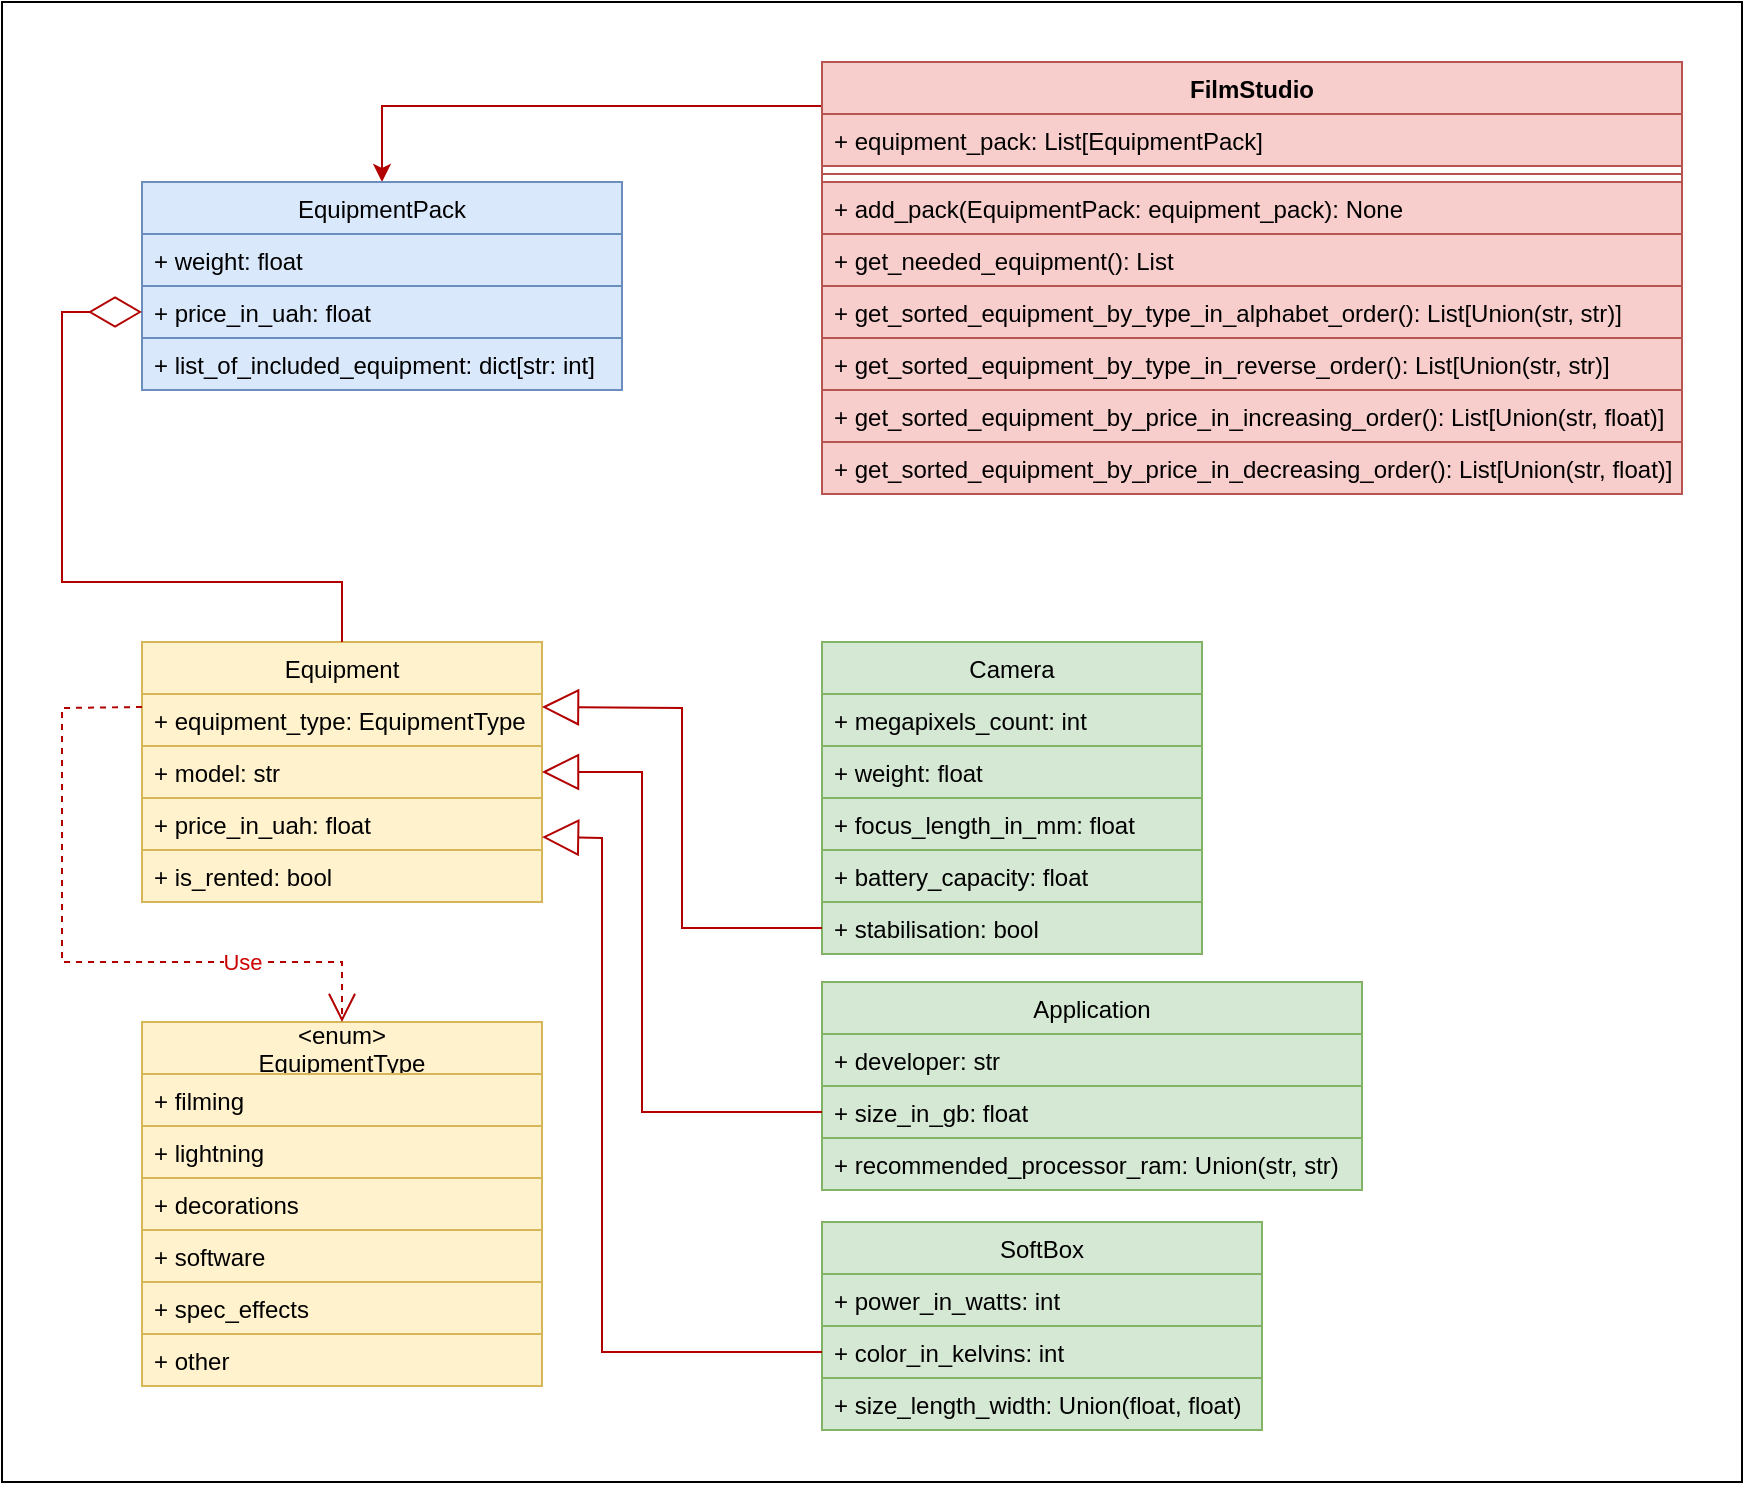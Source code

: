 <mxfile version="16.5.3" type="google"><diagram id="C5RBs43oDa-KdzZeNtuy" name="Page-1"><mxGraphModel dx="822" dy="2478" grid="1" gridSize="10" guides="1" tooltips="1" connect="1" arrows="1" fold="1" page="1" pageScale="1" pageWidth="827" pageHeight="1169" math="0" shadow="0"><root><mxCell id="WIyWlLk6GJQsqaUBKTNV-0"/><mxCell id="WIyWlLk6GJQsqaUBKTNV-1" parent="WIyWlLk6GJQsqaUBKTNV-0"/><mxCell id="SQfQne27zlel3ZCCm3UR-56" value="" style="rounded=0;whiteSpace=wrap;html=1;fontColor=#CC0000;fillColor=none;" vertex="1" parent="WIyWlLk6GJQsqaUBKTNV-1"><mxGeometry x="110" y="-20" width="870" height="740" as="geometry"/></mxCell><mxCell id="SQfQne27zlel3ZCCm3UR-47" style="edgeStyle=orthogonalEdgeStyle;rounded=0;orthogonalLoop=1;jettySize=auto;html=1;exitX=0;exitY=0.25;exitDx=0;exitDy=0;entryX=0.5;entryY=0;entryDx=0;entryDy=0;fillColor=#e51400;strokeColor=#B20000;" edge="1" parent="WIyWlLk6GJQsqaUBKTNV-1" source="SQfQne27zlel3ZCCm3UR-0" target="SQfQne27zlel3ZCCm3UR-36"><mxGeometry relative="1" as="geometry"><mxPoint x="280" y="90" as="targetPoint"/><Array as="points"><mxPoint x="520" y="32"/><mxPoint x="300" y="32"/></Array></mxGeometry></mxCell><mxCell id="SQfQne27zlel3ZCCm3UR-0" value="FilmStudio" style="swimlane;fontStyle=1;align=center;verticalAlign=top;childLayout=stackLayout;horizontal=1;startSize=26;horizontalStack=0;resizeParent=1;resizeParentMax=0;resizeLast=0;collapsible=1;marginBottom=0;fillColor=#f8cecc;strokeColor=#b85450;" vertex="1" parent="WIyWlLk6GJQsqaUBKTNV-1"><mxGeometry x="520" y="10" width="430" height="216" as="geometry"/></mxCell><mxCell id="SQfQne27zlel3ZCCm3UR-1" value="+ equipment_pack: List[EquipmentPack]" style="text;strokeColor=#b85450;fillColor=#f8cecc;align=left;verticalAlign=top;spacingLeft=4;spacingRight=4;overflow=hidden;rotatable=0;points=[[0,0.5],[1,0.5]];portConstraint=eastwest;" vertex="1" parent="SQfQne27zlel3ZCCm3UR-0"><mxGeometry y="26" width="430" height="26" as="geometry"/></mxCell><mxCell id="SQfQne27zlel3ZCCm3UR-2" value="" style="line;strokeWidth=1;fillColor=#f8cecc;align=left;verticalAlign=middle;spacingTop=-1;spacingLeft=3;spacingRight=3;rotatable=0;labelPosition=right;points=[];portConstraint=eastwest;strokeColor=#b85450;" vertex="1" parent="SQfQne27zlel3ZCCm3UR-0"><mxGeometry y="52" width="430" height="8" as="geometry"/></mxCell><mxCell id="SQfQne27zlel3ZCCm3UR-3" value="+ add_pack(EquipmentPack: equipment_pack): None" style="text;strokeColor=#b85450;fillColor=#f8cecc;align=left;verticalAlign=top;spacingLeft=4;spacingRight=4;overflow=hidden;rotatable=0;points=[[0,0.5],[1,0.5]];portConstraint=eastwest;" vertex="1" parent="SQfQne27zlel3ZCCm3UR-0"><mxGeometry y="60" width="430" height="26" as="geometry"/></mxCell><mxCell id="SQfQne27zlel3ZCCm3UR-48" value="+ get_needed_equipment(): List" style="text;strokeColor=#b85450;fillColor=#f8cecc;align=left;verticalAlign=top;spacingLeft=4;spacingRight=4;overflow=hidden;rotatable=0;points=[[0,0.5],[1,0.5]];portConstraint=eastwest;" vertex="1" parent="SQfQne27zlel3ZCCm3UR-0"><mxGeometry y="86" width="430" height="26" as="geometry"/></mxCell><mxCell id="SQfQne27zlel3ZCCm3UR-49" value="+ get_sorted_equipment_by_type_in_alphabet_order(): List[Union(str, str)]" style="text;strokeColor=#b85450;fillColor=#f8cecc;align=left;verticalAlign=top;spacingLeft=4;spacingRight=4;overflow=hidden;rotatable=0;points=[[0,0.5],[1,0.5]];portConstraint=eastwest;" vertex="1" parent="SQfQne27zlel3ZCCm3UR-0"><mxGeometry y="112" width="430" height="26" as="geometry"/></mxCell><mxCell id="SQfQne27zlel3ZCCm3UR-53" value="+ get_sorted_equipment_by_type_in_reverse_order(): List[Union(str, str)]" style="text;strokeColor=#b85450;fillColor=#f8cecc;align=left;verticalAlign=top;spacingLeft=4;spacingRight=4;overflow=hidden;rotatable=0;points=[[0,0.5],[1,0.5]];portConstraint=eastwest;" vertex="1" parent="SQfQne27zlel3ZCCm3UR-0"><mxGeometry y="138" width="430" height="26" as="geometry"/></mxCell><mxCell id="SQfQne27zlel3ZCCm3UR-54" value="+ get_sorted_equipment_by_price_in_increasing_order(): List[Union(str, float)]" style="text;strokeColor=#b85450;fillColor=#f8cecc;align=left;verticalAlign=top;spacingLeft=4;spacingRight=4;overflow=hidden;rotatable=0;points=[[0,0.5],[1,0.5]];portConstraint=eastwest;" vertex="1" parent="SQfQne27zlel3ZCCm3UR-0"><mxGeometry y="164" width="430" height="26" as="geometry"/></mxCell><mxCell id="SQfQne27zlel3ZCCm3UR-55" value="+ get_sorted_equipment_by_price_in_decreasing_order(): List[Union(str, float)]" style="text;strokeColor=#b85450;fillColor=#f8cecc;align=left;verticalAlign=top;spacingLeft=4;spacingRight=4;overflow=hidden;rotatable=0;points=[[0,0.5],[1,0.5]];portConstraint=eastwest;" vertex="1" parent="SQfQne27zlel3ZCCm3UR-0"><mxGeometry y="190" width="430" height="26" as="geometry"/></mxCell><mxCell id="SQfQne27zlel3ZCCm3UR-5" value="Equipment" style="swimlane;fontStyle=0;childLayout=stackLayout;horizontal=1;startSize=26;fillColor=#fff2cc;horizontalStack=0;resizeParent=1;resizeParentMax=0;resizeLast=0;collapsible=1;marginBottom=0;strokeColor=#d6b656;" vertex="1" parent="WIyWlLk6GJQsqaUBKTNV-1"><mxGeometry x="180" y="300" width="200" height="130" as="geometry"/></mxCell><mxCell id="SQfQne27zlel3ZCCm3UR-8" value="+ equipment_type: EquipmentType" style="text;strokeColor=#d6b656;fillColor=#fff2cc;align=left;verticalAlign=top;spacingLeft=4;spacingRight=4;overflow=hidden;rotatable=0;points=[[0,0.5],[1,0.5]];portConstraint=eastwest;" vertex="1" parent="SQfQne27zlel3ZCCm3UR-5"><mxGeometry y="26" width="200" height="26" as="geometry"/></mxCell><mxCell id="SQfQne27zlel3ZCCm3UR-6" value="+ model: str" style="text;strokeColor=#d6b656;fillColor=#fff2cc;align=left;verticalAlign=top;spacingLeft=4;spacingRight=4;overflow=hidden;rotatable=0;points=[[0,0.5],[1,0.5]];portConstraint=eastwest;" vertex="1" parent="SQfQne27zlel3ZCCm3UR-5"><mxGeometry y="52" width="200" height="26" as="geometry"/></mxCell><mxCell id="SQfQne27zlel3ZCCm3UR-7" value="+ price_in_uah: float" style="text;strokeColor=#d6b656;fillColor=#fff2cc;align=left;verticalAlign=top;spacingLeft=4;spacingRight=4;overflow=hidden;rotatable=0;points=[[0,0.5],[1,0.5]];portConstraint=eastwest;" vertex="1" parent="SQfQne27zlel3ZCCm3UR-5"><mxGeometry y="78" width="200" height="26" as="geometry"/></mxCell><mxCell id="SQfQne27zlel3ZCCm3UR-15" value="+ is_rented: bool" style="text;strokeColor=#d6b656;fillColor=#fff2cc;align=left;verticalAlign=top;spacingLeft=4;spacingRight=4;overflow=hidden;rotatable=0;points=[[0,0.5],[1,0.5]];portConstraint=eastwest;" vertex="1" parent="SQfQne27zlel3ZCCm3UR-5"><mxGeometry y="104" width="200" height="26" as="geometry"/></mxCell><mxCell id="SQfQne27zlel3ZCCm3UR-9" value="&lt;enum&gt;&#10;EquipmentType" style="swimlane;fontStyle=0;childLayout=stackLayout;horizontal=1;startSize=26;fillColor=#fff2cc;horizontalStack=0;resizeParent=1;resizeParentMax=0;resizeLast=0;collapsible=1;marginBottom=0;strokeColor=#d6b656;" vertex="1" parent="WIyWlLk6GJQsqaUBKTNV-1"><mxGeometry x="180" y="490" width="200" height="182" as="geometry"/></mxCell><mxCell id="SQfQne27zlel3ZCCm3UR-10" value="+ filming" style="text;strokeColor=#d6b656;fillColor=#fff2cc;align=left;verticalAlign=top;spacingLeft=4;spacingRight=4;overflow=hidden;rotatable=0;points=[[0,0.5],[1,0.5]];portConstraint=eastwest;" vertex="1" parent="SQfQne27zlel3ZCCm3UR-9"><mxGeometry y="26" width="200" height="26" as="geometry"/></mxCell><mxCell id="SQfQne27zlel3ZCCm3UR-11" value="+ lightning" style="text;strokeColor=#d6b656;fillColor=#fff2cc;align=left;verticalAlign=top;spacingLeft=4;spacingRight=4;overflow=hidden;rotatable=0;points=[[0,0.5],[1,0.5]];portConstraint=eastwest;" vertex="1" parent="SQfQne27zlel3ZCCm3UR-9"><mxGeometry y="52" width="200" height="26" as="geometry"/></mxCell><mxCell id="SQfQne27zlel3ZCCm3UR-12" value="+ decorations" style="text;strokeColor=#d6b656;fillColor=#fff2cc;align=left;verticalAlign=top;spacingLeft=4;spacingRight=4;overflow=hidden;rotatable=0;points=[[0,0.5],[1,0.5]];portConstraint=eastwest;" vertex="1" parent="SQfQne27zlel3ZCCm3UR-9"><mxGeometry y="78" width="200" height="26" as="geometry"/></mxCell><mxCell id="SQfQne27zlel3ZCCm3UR-13" value="+ software" style="text;strokeColor=#d6b656;fillColor=#fff2cc;align=left;verticalAlign=top;spacingLeft=4;spacingRight=4;overflow=hidden;rotatable=0;points=[[0,0.5],[1,0.5]];portConstraint=eastwest;" vertex="1" parent="SQfQne27zlel3ZCCm3UR-9"><mxGeometry y="104" width="200" height="26" as="geometry"/></mxCell><mxCell id="SQfQne27zlel3ZCCm3UR-16" value="+ spec_effects" style="text;strokeColor=#d6b656;fillColor=#fff2cc;align=left;verticalAlign=top;spacingLeft=4;spacingRight=4;overflow=hidden;rotatable=0;points=[[0,0.5],[1,0.5]];portConstraint=eastwest;" vertex="1" parent="SQfQne27zlel3ZCCm3UR-9"><mxGeometry y="130" width="200" height="26" as="geometry"/></mxCell><mxCell id="SQfQne27zlel3ZCCm3UR-14" value="+ other" style="text;strokeColor=#d6b656;fillColor=#fff2cc;align=left;verticalAlign=top;spacingLeft=4;spacingRight=4;overflow=hidden;rotatable=0;points=[[0,0.5],[1,0.5]];portConstraint=eastwest;" vertex="1" parent="SQfQne27zlel3ZCCm3UR-9"><mxGeometry y="156" width="200" height="26" as="geometry"/></mxCell><mxCell id="SQfQne27zlel3ZCCm3UR-17" value="&lt;font color=&quot;#cc0000&quot;&gt;Use&lt;/font&gt;" style="endArrow=open;endSize=12;dashed=1;html=1;rounded=0;exitX=0;exitY=0.25;exitDx=0;exitDy=0;entryX=0.5;entryY=0;entryDx=0;entryDy=0;fillColor=#e51400;strokeColor=#B20000;" edge="1" parent="WIyWlLk6GJQsqaUBKTNV-1" source="SQfQne27zlel3ZCCm3UR-5" target="SQfQne27zlel3ZCCm3UR-9"><mxGeometry x="0.525" width="160" relative="1" as="geometry"><mxPoint x="260" y="450" as="sourcePoint"/><mxPoint x="160" y="600" as="targetPoint"/><Array as="points"><mxPoint x="140" y="333"/><mxPoint x="140" y="460"/><mxPoint x="280" y="460"/></Array><mxPoint as="offset"/></mxGeometry></mxCell><mxCell id="SQfQne27zlel3ZCCm3UR-18" value="Camera" style="swimlane;fontStyle=0;childLayout=stackLayout;horizontal=1;startSize=26;fillColor=#d5e8d4;horizontalStack=0;resizeParent=1;resizeParentMax=0;resizeLast=0;collapsible=1;marginBottom=0;strokeColor=#82b366;" vertex="1" parent="WIyWlLk6GJQsqaUBKTNV-1"><mxGeometry x="520" y="300" width="190" height="156" as="geometry"/></mxCell><mxCell id="SQfQne27zlel3ZCCm3UR-19" value="+ megapixels_count: int" style="text;strokeColor=#82b366;fillColor=#d5e8d4;align=left;verticalAlign=top;spacingLeft=4;spacingRight=4;overflow=hidden;rotatable=0;points=[[0,0.5],[1,0.5]];portConstraint=eastwest;" vertex="1" parent="SQfQne27zlel3ZCCm3UR-18"><mxGeometry y="26" width="190" height="26" as="geometry"/></mxCell><mxCell id="SQfQne27zlel3ZCCm3UR-20" value="+ weight: float" style="text;strokeColor=#82b366;fillColor=#d5e8d4;align=left;verticalAlign=top;spacingLeft=4;spacingRight=4;overflow=hidden;rotatable=0;points=[[0,0.5],[1,0.5]];portConstraint=eastwest;" vertex="1" parent="SQfQne27zlel3ZCCm3UR-18"><mxGeometry y="52" width="190" height="26" as="geometry"/></mxCell><mxCell id="SQfQne27zlel3ZCCm3UR-21" value="+ focus_length_in_mm: float" style="text;strokeColor=#82b366;fillColor=#d5e8d4;align=left;verticalAlign=top;spacingLeft=4;spacingRight=4;overflow=hidden;rotatable=0;points=[[0,0.5],[1,0.5]];portConstraint=eastwest;" vertex="1" parent="SQfQne27zlel3ZCCm3UR-18"><mxGeometry y="78" width="190" height="26" as="geometry"/></mxCell><mxCell id="SQfQne27zlel3ZCCm3UR-22" value="+ battery_capacity: float" style="text;strokeColor=#82b366;fillColor=#d5e8d4;align=left;verticalAlign=top;spacingLeft=4;spacingRight=4;overflow=hidden;rotatable=0;points=[[0,0.5],[1,0.5]];portConstraint=eastwest;" vertex="1" parent="SQfQne27zlel3ZCCm3UR-18"><mxGeometry y="104" width="190" height="26" as="geometry"/></mxCell><mxCell id="SQfQne27zlel3ZCCm3UR-23" value="+ stabilisation: bool" style="text;strokeColor=#82b366;fillColor=#d5e8d4;align=left;verticalAlign=top;spacingLeft=4;spacingRight=4;overflow=hidden;rotatable=0;points=[[0,0.5],[1,0.5]];portConstraint=eastwest;" vertex="1" parent="SQfQne27zlel3ZCCm3UR-18"><mxGeometry y="130" width="190" height="26" as="geometry"/></mxCell><mxCell id="SQfQne27zlel3ZCCm3UR-28" value="SoftBox" style="swimlane;fontStyle=0;childLayout=stackLayout;horizontal=1;startSize=26;fillColor=#d5e8d4;horizontalStack=0;resizeParent=1;resizeParentMax=0;resizeLast=0;collapsible=1;marginBottom=0;strokeColor=#82b366;" vertex="1" parent="WIyWlLk6GJQsqaUBKTNV-1"><mxGeometry x="520" y="590" width="220" height="104" as="geometry"/></mxCell><mxCell id="SQfQne27zlel3ZCCm3UR-29" value="+ power_in_watts: int" style="text;strokeColor=#82b366;fillColor=#d5e8d4;align=left;verticalAlign=top;spacingLeft=4;spacingRight=4;overflow=hidden;rotatable=0;points=[[0,0.5],[1,0.5]];portConstraint=eastwest;" vertex="1" parent="SQfQne27zlel3ZCCm3UR-28"><mxGeometry y="26" width="220" height="26" as="geometry"/></mxCell><mxCell id="SQfQne27zlel3ZCCm3UR-30" value="+ color_in_kelvins: int" style="text;strokeColor=#82b366;fillColor=#d5e8d4;align=left;verticalAlign=top;spacingLeft=4;spacingRight=4;overflow=hidden;rotatable=0;points=[[0,0.5],[1,0.5]];portConstraint=eastwest;" vertex="1" parent="SQfQne27zlel3ZCCm3UR-28"><mxGeometry y="52" width="220" height="26" as="geometry"/></mxCell><mxCell id="SQfQne27zlel3ZCCm3UR-31" value="+ size_length_width: Union(float, float)" style="text;strokeColor=#82b366;fillColor=#d5e8d4;align=left;verticalAlign=top;spacingLeft=4;spacingRight=4;overflow=hidden;rotatable=0;points=[[0,0.5],[1,0.5]];portConstraint=eastwest;" vertex="1" parent="SQfQne27zlel3ZCCm3UR-28"><mxGeometry y="78" width="220" height="26" as="geometry"/></mxCell><mxCell id="SQfQne27zlel3ZCCm3UR-32" value="Application" style="swimlane;fontStyle=0;childLayout=stackLayout;horizontal=1;startSize=26;fillColor=#d5e8d4;horizontalStack=0;resizeParent=1;resizeParentMax=0;resizeLast=0;collapsible=1;marginBottom=0;strokeColor=#82b366;" vertex="1" parent="WIyWlLk6GJQsqaUBKTNV-1"><mxGeometry x="520" y="470" width="270" height="104" as="geometry"/></mxCell><mxCell id="SQfQne27zlel3ZCCm3UR-33" value="+ developer: str" style="text;strokeColor=#82b366;fillColor=#d5e8d4;align=left;verticalAlign=top;spacingLeft=4;spacingRight=4;overflow=hidden;rotatable=0;points=[[0,0.5],[1,0.5]];portConstraint=eastwest;" vertex="1" parent="SQfQne27zlel3ZCCm3UR-32"><mxGeometry y="26" width="270" height="26" as="geometry"/></mxCell><mxCell id="SQfQne27zlel3ZCCm3UR-34" value="+ size_in_gb: float" style="text;strokeColor=#82b366;fillColor=#d5e8d4;align=left;verticalAlign=top;spacingLeft=4;spacingRight=4;overflow=hidden;rotatable=0;points=[[0,0.5],[1,0.5]];portConstraint=eastwest;" vertex="1" parent="SQfQne27zlel3ZCCm3UR-32"><mxGeometry y="52" width="270" height="26" as="geometry"/></mxCell><mxCell id="SQfQne27zlel3ZCCm3UR-35" value="+ recommended_processor_ram: Union(str, str)" style="text;strokeColor=#82b366;fillColor=#d5e8d4;align=left;verticalAlign=top;spacingLeft=4;spacingRight=4;overflow=hidden;rotatable=0;points=[[0,0.5],[1,0.5]];portConstraint=eastwest;" vertex="1" parent="SQfQne27zlel3ZCCm3UR-32"><mxGeometry y="78" width="270" height="26" as="geometry"/></mxCell><mxCell id="SQfQne27zlel3ZCCm3UR-36" value="EquipmentPack" style="swimlane;fontStyle=0;childLayout=stackLayout;horizontal=1;startSize=26;fillColor=#dae8fc;horizontalStack=0;resizeParent=1;resizeParentMax=0;resizeLast=0;collapsible=1;marginBottom=0;strokeColor=#6c8ebf;" vertex="1" parent="WIyWlLk6GJQsqaUBKTNV-1"><mxGeometry x="180" y="70" width="240" height="104" as="geometry"/></mxCell><mxCell id="SQfQne27zlel3ZCCm3UR-37" value="+ weight: float" style="text;strokeColor=#6c8ebf;fillColor=#dae8fc;align=left;verticalAlign=top;spacingLeft=4;spacingRight=4;overflow=hidden;rotatable=0;points=[[0,0.5],[1,0.5]];portConstraint=eastwest;" vertex="1" parent="SQfQne27zlel3ZCCm3UR-36"><mxGeometry y="26" width="240" height="26" as="geometry"/></mxCell><mxCell id="SQfQne27zlel3ZCCm3UR-38" value="+ price_in_uah: float" style="text;strokeColor=#6c8ebf;fillColor=#dae8fc;align=left;verticalAlign=top;spacingLeft=4;spacingRight=4;overflow=hidden;rotatable=0;points=[[0,0.5],[1,0.5]];portConstraint=eastwest;" vertex="1" parent="SQfQne27zlel3ZCCm3UR-36"><mxGeometry y="52" width="240" height="26" as="geometry"/></mxCell><mxCell id="SQfQne27zlel3ZCCm3UR-39" value="+ list_of_included_equipment: dict[str: int]" style="text;strokeColor=#6c8ebf;fillColor=#dae8fc;align=left;verticalAlign=top;spacingLeft=4;spacingRight=4;overflow=hidden;rotatable=0;points=[[0,0.5],[1,0.5]];portConstraint=eastwest;" vertex="1" parent="SQfQne27zlel3ZCCm3UR-36"><mxGeometry y="78" width="240" height="26" as="geometry"/></mxCell><mxCell id="SQfQne27zlel3ZCCm3UR-40" value="" style="endArrow=block;endSize=16;endFill=0;html=1;rounded=0;exitX=0;exitY=0.5;exitDx=0;exitDy=0;entryX=1;entryY=0.75;entryDx=0;entryDy=0;fillColor=#e51400;strokeColor=#B20000;" edge="1" parent="WIyWlLk6GJQsqaUBKTNV-1" source="SQfQne27zlel3ZCCm3UR-30" target="SQfQne27zlel3ZCCm3UR-5"><mxGeometry width="160" relative="1" as="geometry"><mxPoint x="320" y="750" as="sourcePoint"/><mxPoint x="360" y="675" as="targetPoint"/><Array as="points"><mxPoint x="410" y="655"/><mxPoint x="410" y="398"/></Array></mxGeometry></mxCell><mxCell id="SQfQne27zlel3ZCCm3UR-42" value="" style="endArrow=block;endSize=16;endFill=0;html=1;rounded=0;entryX=1;entryY=0.5;entryDx=0;entryDy=0;exitX=0;exitY=0.5;exitDx=0;exitDy=0;fillColor=#e51400;strokeColor=#B20000;" edge="1" parent="WIyWlLk6GJQsqaUBKTNV-1" source="SQfQne27zlel3ZCCm3UR-34" target="SQfQne27zlel3ZCCm3UR-5"><mxGeometry width="160" relative="1" as="geometry"><mxPoint x="440" y="530" as="sourcePoint"/><mxPoint x="370.0" y="310" as="targetPoint"/><Array as="points"><mxPoint x="430" y="535"/><mxPoint x="430" y="365"/></Array></mxGeometry></mxCell><mxCell id="SQfQne27zlel3ZCCm3UR-41" value="" style="endArrow=block;endSize=16;endFill=0;html=1;rounded=0;exitX=0;exitY=0.5;exitDx=0;exitDy=0;entryX=1;entryY=0.25;entryDx=0;entryDy=0;fillColor=#e51400;strokeColor=#B20000;" edge="1" parent="WIyWlLk6GJQsqaUBKTNV-1" source="SQfQne27zlel3ZCCm3UR-23" target="SQfQne27zlel3ZCCm3UR-5"><mxGeometry width="160" relative="1" as="geometry"><mxPoint x="494.8" y="378.01" as="sourcePoint"/><mxPoint x="410.0" y="110" as="targetPoint"/><Array as="points"><mxPoint x="450" y="443"/><mxPoint x="450" y="333"/></Array></mxGeometry></mxCell><mxCell id="SQfQne27zlel3ZCCm3UR-44" value="" style="endArrow=diamondThin;endFill=0;endSize=24;html=1;rounded=0;entryX=0;entryY=0.5;entryDx=0;entryDy=0;exitX=0.5;exitY=0;exitDx=0;exitDy=0;fillColor=#e51400;strokeColor=#B20000;" edge="1" parent="WIyWlLk6GJQsqaUBKTNV-1" source="SQfQne27zlel3ZCCm3UR-5" target="SQfQne27zlel3ZCCm3UR-38"><mxGeometry width="160" relative="1" as="geometry"><mxPoint x="300" y="270" as="sourcePoint"/><mxPoint x="140" y="260" as="targetPoint"/><Array as="points"><mxPoint x="280" y="270"/><mxPoint x="140" y="270"/><mxPoint x="140" y="135"/></Array></mxGeometry></mxCell></root></mxGraphModel></diagram></mxfile>